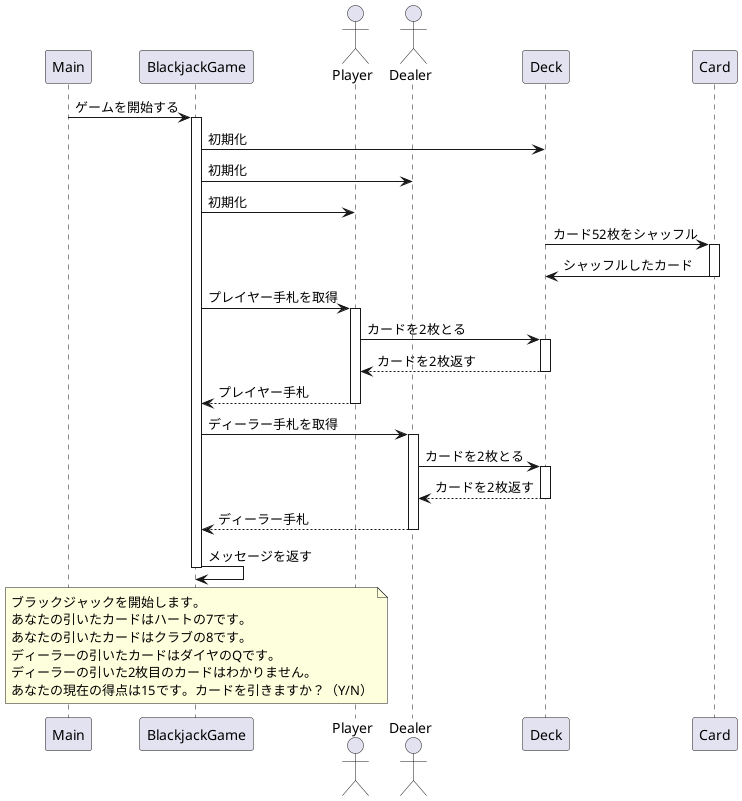 @startuml blackjack

participant Main          as Main
participant BlackjackGame as Game
actor       Player        as P
actor       Dealer        as D
participant Deck          as Deck
participant Card          as Card

Main -> Game : ゲームを開始する
activate Game

Game -> Deck : 初期化
Game -> D : 初期化
Game -> P : 初期化

Deck -> Card : カード52枚をシャッフル
activate Card
Card -> Deck : シャッフルしたカード
deactivate Card

Game -> P : プレイヤー手札を取得
activate P
P -> Deck : カードを2枚とる
activate Deck
Deck --> P : カードを2枚返す
deactivate Deck
P --> Game : プレイヤー手札
deactivate P


Game -> D : ディーラー手札を取得
activate D
D -> Deck : カードを2枚とる
activate Deck
Deck  --> D : カードを2枚返す
deactivate Deck
D --> Game : ディーラー手札
deactivate D

Game -> Game : メッセージを返す
deactivate Game

note over Game
ブラックジャックを開始します。
あなたの引いたカードはハートの7です。
あなたの引いたカードはクラブの8です。
ディーラーの引いたカードはダイヤのQです。
ディーラーの引いた2枚目のカードはわかりません。
あなたの現在の得点は15です。カードを引きますか？（Y/N）
end note

@enduml
